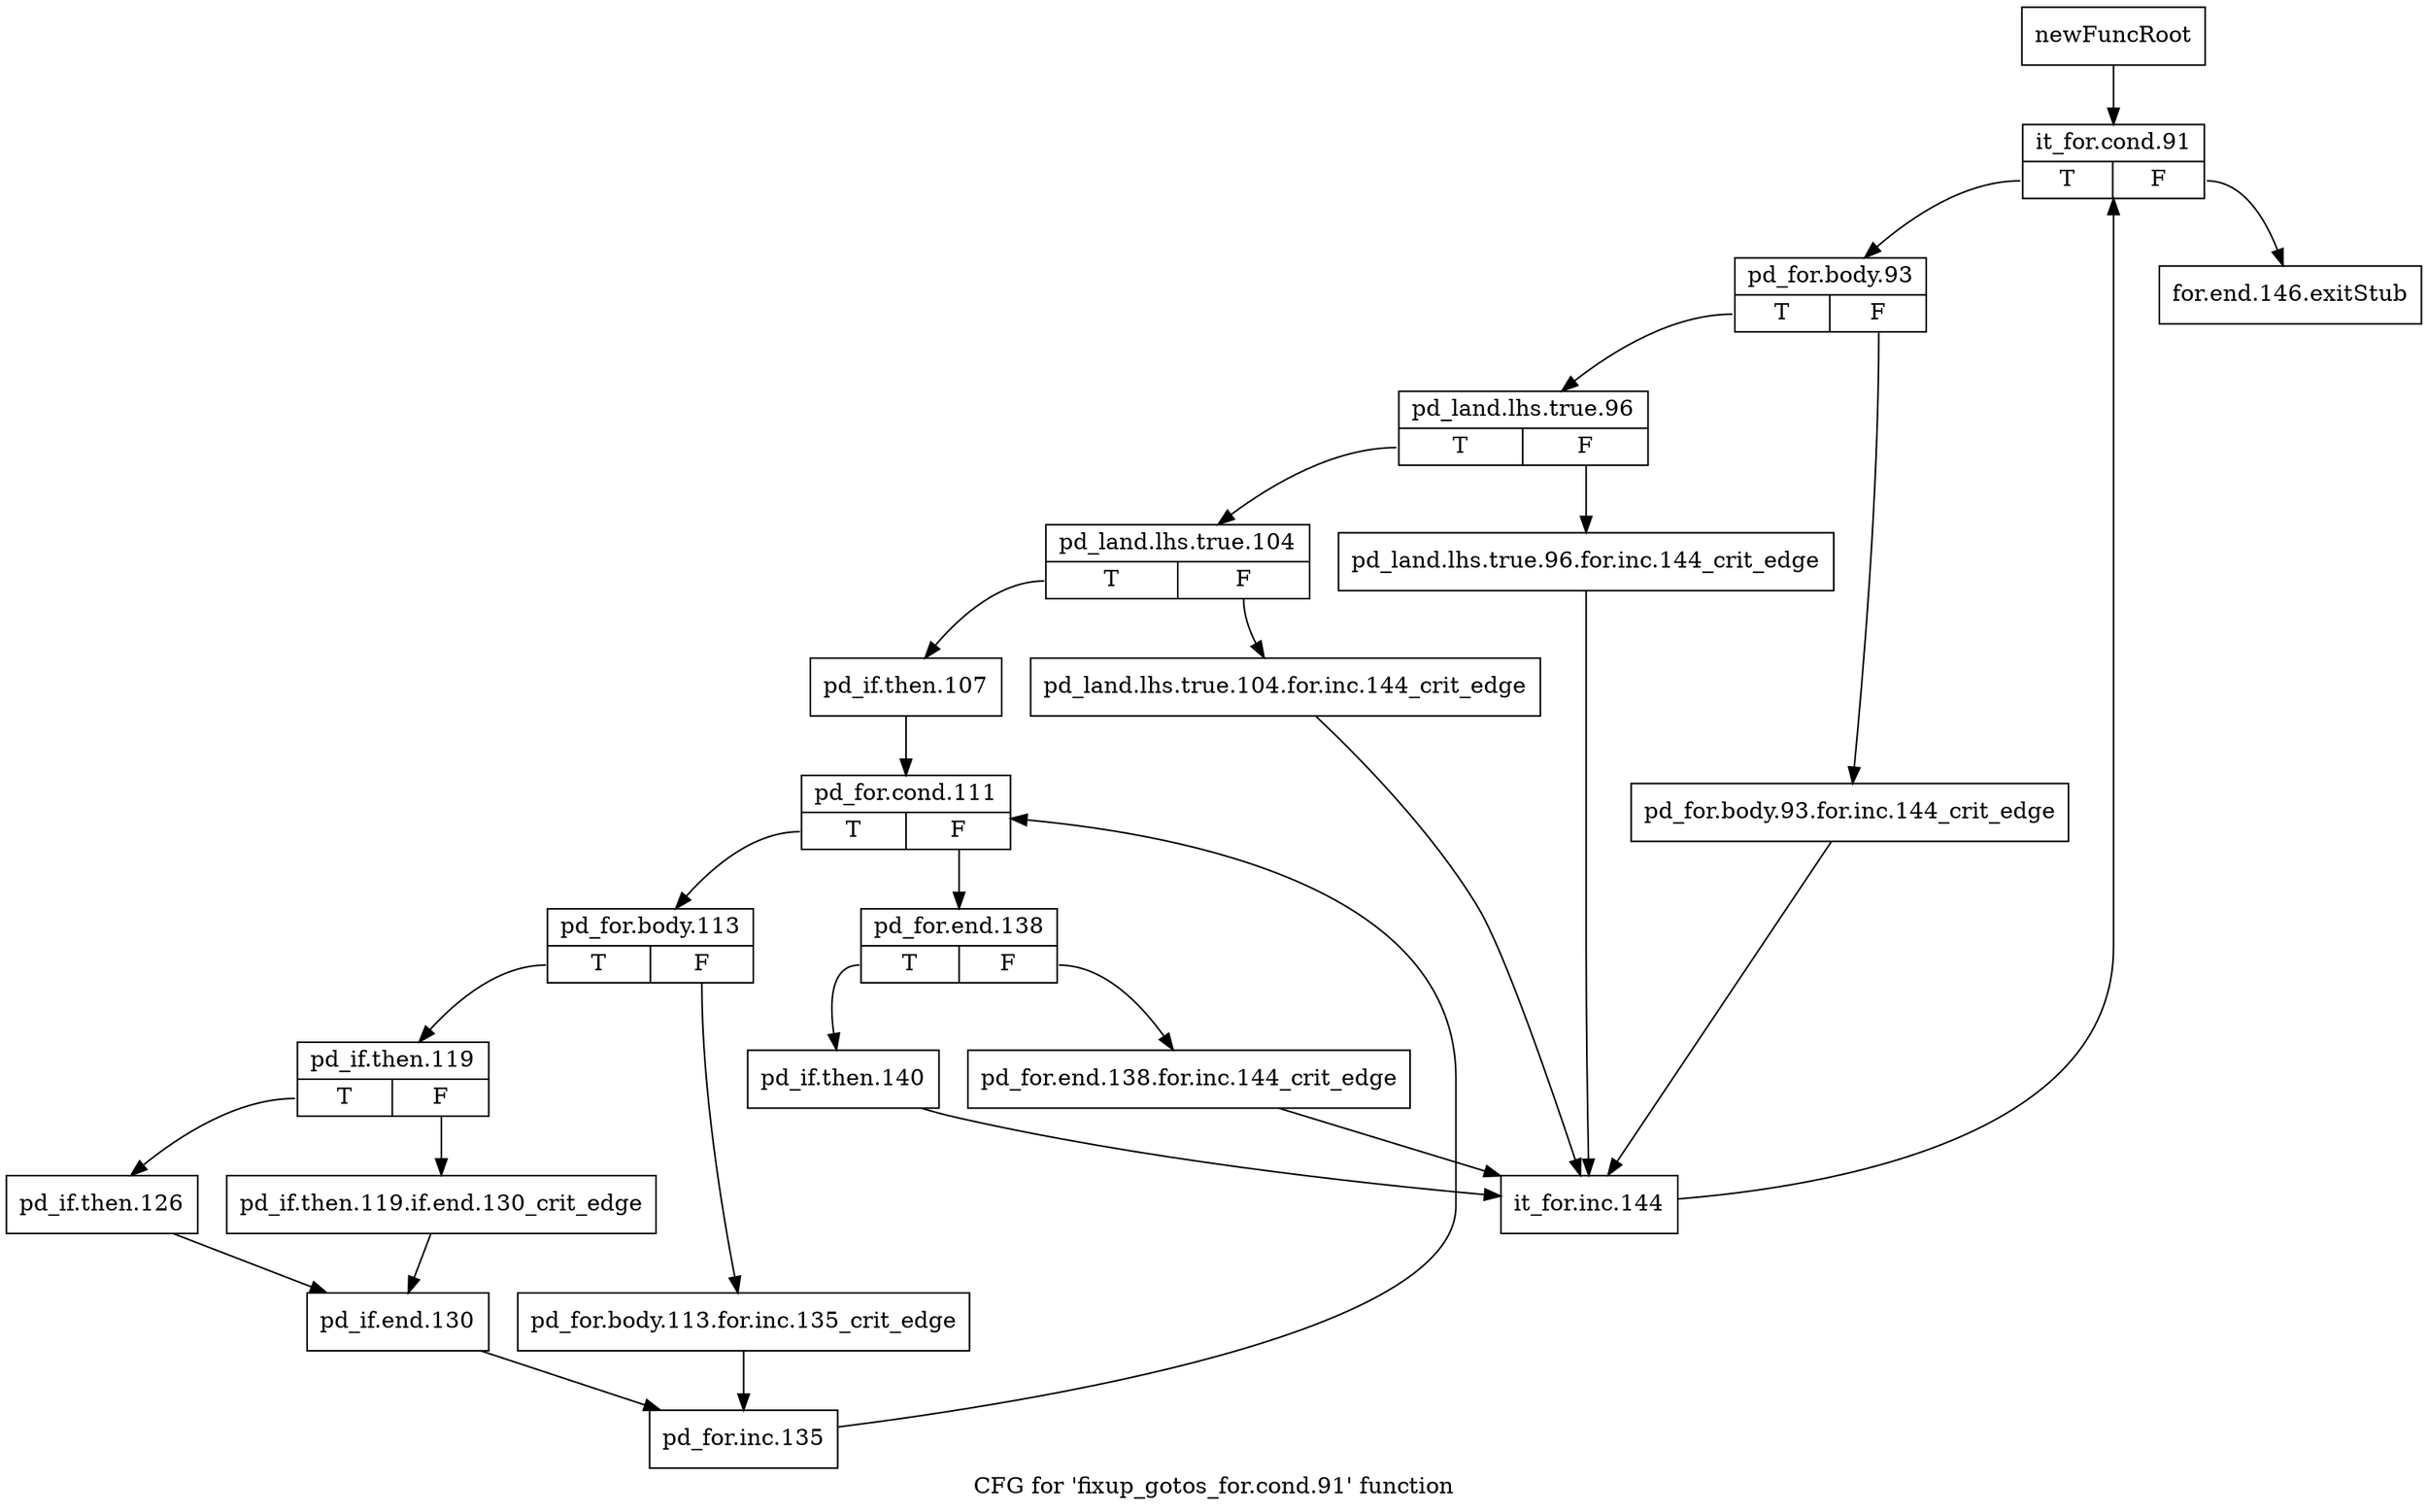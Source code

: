 digraph "CFG for 'fixup_gotos_for.cond.91' function" {
	label="CFG for 'fixup_gotos_for.cond.91' function";

	Node0xc3fca10 [shape=record,label="{newFuncRoot}"];
	Node0xc3fca10 -> Node0xc3fcab0;
	Node0xc3fca60 [shape=record,label="{for.end.146.exitStub}"];
	Node0xc3fcab0 [shape=record,label="{it_for.cond.91|{<s0>T|<s1>F}}"];
	Node0xc3fcab0:s0 -> Node0xc3fcb00;
	Node0xc3fcab0:s1 -> Node0xc3fca60;
	Node0xc3fcb00 [shape=record,label="{pd_for.body.93|{<s0>T|<s1>F}}"];
	Node0xc3fcb00:s0 -> Node0xc3fcba0;
	Node0xc3fcb00:s1 -> Node0xc3fcb50;
	Node0xc3fcb50 [shape=record,label="{pd_for.body.93.for.inc.144_crit_edge}"];
	Node0xc3fcb50 -> Node0xc3fce70;
	Node0xc3fcba0 [shape=record,label="{pd_land.lhs.true.96|{<s0>T|<s1>F}}"];
	Node0xc3fcba0:s0 -> Node0xc3fcc40;
	Node0xc3fcba0:s1 -> Node0xc3fcbf0;
	Node0xc3fcbf0 [shape=record,label="{pd_land.lhs.true.96.for.inc.144_crit_edge}"];
	Node0xc3fcbf0 -> Node0xc3fce70;
	Node0xc3fcc40 [shape=record,label="{pd_land.lhs.true.104|{<s0>T|<s1>F}}"];
	Node0xc3fcc40:s0 -> Node0xc3fcce0;
	Node0xc3fcc40:s1 -> Node0xc3fcc90;
	Node0xc3fcc90 [shape=record,label="{pd_land.lhs.true.104.for.inc.144_crit_edge}"];
	Node0xc3fcc90 -> Node0xc3fce70;
	Node0xc3fcce0 [shape=record,label="{pd_if.then.107}"];
	Node0xc3fcce0 -> Node0xc3fcd30;
	Node0xc3fcd30 [shape=record,label="{pd_for.cond.111|{<s0>T|<s1>F}}"];
	Node0xc3fcd30:s0 -> Node0xc3fcec0;
	Node0xc3fcd30:s1 -> Node0xc3fcd80;
	Node0xc3fcd80 [shape=record,label="{pd_for.end.138|{<s0>T|<s1>F}}"];
	Node0xc3fcd80:s0 -> Node0xc3fce20;
	Node0xc3fcd80:s1 -> Node0xc3fcdd0;
	Node0xc3fcdd0 [shape=record,label="{pd_for.end.138.for.inc.144_crit_edge}"];
	Node0xc3fcdd0 -> Node0xc3fce70;
	Node0xc3fce20 [shape=record,label="{pd_if.then.140}"];
	Node0xc3fce20 -> Node0xc3fce70;
	Node0xc3fce70 [shape=record,label="{it_for.inc.144}"];
	Node0xc3fce70 -> Node0xc3fcab0;
	Node0xc3fcec0 [shape=record,label="{pd_for.body.113|{<s0>T|<s1>F}}"];
	Node0xc3fcec0:s0 -> Node0xc3fcf60;
	Node0xc3fcec0:s1 -> Node0xc3fcf10;
	Node0xc3fcf10 [shape=record,label="{pd_for.body.113.for.inc.135_crit_edge}"];
	Node0xc3fcf10 -> Node0xc3fd0a0;
	Node0xc3fcf60 [shape=record,label="{pd_if.then.119|{<s0>T|<s1>F}}"];
	Node0xc3fcf60:s0 -> Node0xc3fd000;
	Node0xc3fcf60:s1 -> Node0xc3fcfb0;
	Node0xc3fcfb0 [shape=record,label="{pd_if.then.119.if.end.130_crit_edge}"];
	Node0xc3fcfb0 -> Node0xc3fd050;
	Node0xc3fd000 [shape=record,label="{pd_if.then.126}"];
	Node0xc3fd000 -> Node0xc3fd050;
	Node0xc3fd050 [shape=record,label="{pd_if.end.130}"];
	Node0xc3fd050 -> Node0xc3fd0a0;
	Node0xc3fd0a0 [shape=record,label="{pd_for.inc.135}"];
	Node0xc3fd0a0 -> Node0xc3fcd30;
}

